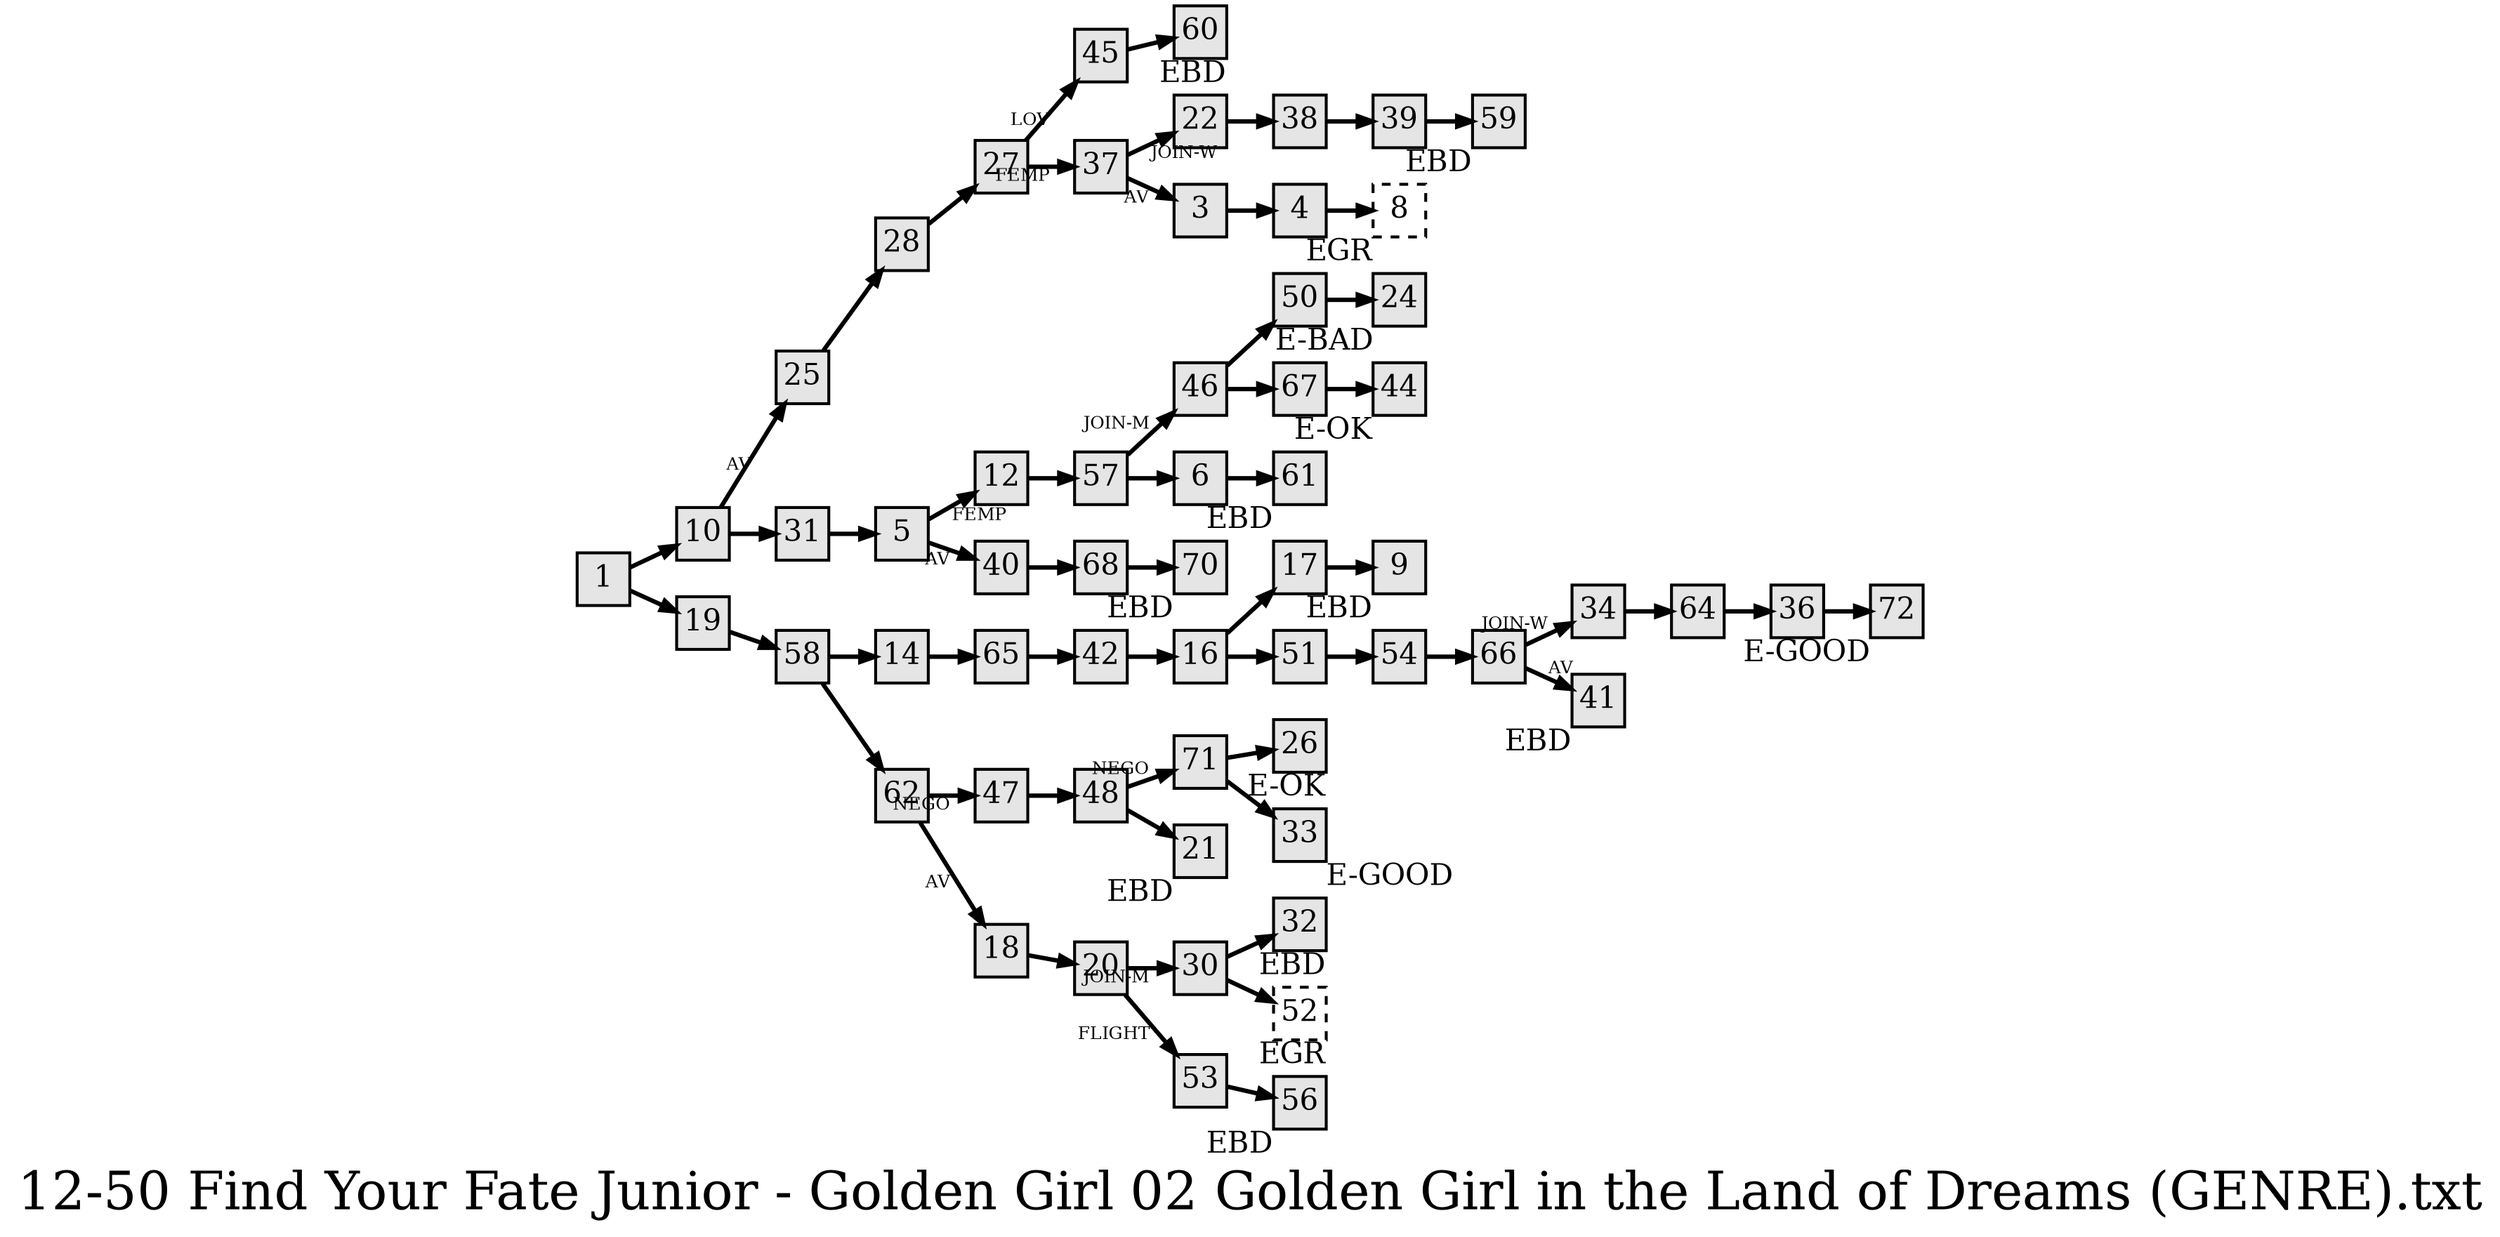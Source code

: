 digraph g{
  graph [ label="12-50 Find Your Fate Junior - Golden Girl 02 Golden Girl in the Land of Dreams (GENRE).txt" rankdir=LR, ordering=out, fontsize=36, nodesep="0.35", ranksep="0.45"];
  node  [shape=rect, penwidth=2, fontsize=20, style=filled, fillcolor=grey90, margin="0,0", labelfloat=true, regular=true, fixedsize=true];
  edge  [labelfloat=true, penwidth=3, fontsize=12];
  
  
  
  
  
  
  
  
  
  
  
  
  
  
  
  
  
  
  
  
  
  
  1 -> 10;
  1 -> 19;
  3 -> 4;
  4 -> 8;
  5 -> 12	[ xlabel="FEMP" ];
  5 -> 40	[ xlabel="AV" ];
  6 -> 61;
  8	[ xlabel="EGR", dir=both, arrowhead=tee, arrowtail=odot, style=dashed ];
  9	[ xlabel="EBD" ];
  10 -> 25	[ xlabel="AV" ];
  10 -> 31;
  12 -> 57;
  14 -> 65;
  16 -> 17;
  16 -> 51;
  17 -> 9;
  18 -> 20;
  19 -> 58;
  20 -> 30	[ xlabel="JOIN-M" ];
  20 -> 53	[ xlabel="FLIGHT" ];
  21	[ xlabel="EBD" ];
  22 -> 38;
  24	[ xlabel="E-BAD" ];
  25 -> 28;
  26	[ xlabel="E-OK" ];
  27 -> 45	[ xlabel="LOV" ];
  27 -> 37	[ xlabel="FEMP" ];
  28 -> 27;
  30 -> 32;
  30 -> 52;
  31 -> 5;
  32	[ xlabel="EBD" ];
  33	[ xlabel="E-GOOD" ];
  34 -> 64;
  36 -> 72;
  37 -> 22	[ xlabel="JOIN-W" ];
  37 -> 3	[ xlabel="AV" ];
  38 -> 39;
  39 -> 59;
  40 -> 68;
  41	[ xlabel="EBD" ];
  42 -> 16;
  44	[ xlabel="E-OK" ];
  45 -> 60;
  46 -> 50;
  46 -> 67;
  47 -> 48;
  48 -> 71	[ xlabel="NEGO" ];
  48 -> 21;
  50 -> 24;
  51 -> 54;
  52	[ xlabel="EGR", dir=both, arrowhead=tee, arrowtail=odot, style=dashed ];
  53 -> 56;
  54 -> 66;
  56	[ xlabel="EBD" ];
  57 -> 46	[ xlabel="JOIN-M" ];
  57 -> 6;
  58 -> 14;
  58 -> 62;
  59	[ xlabel="EBD" ];
  60	[ xlabel="EBD" ];
  61	[ xlabel="EBD" ];
  62 -> 47	[ xlabel="NEGO" ];
  62 -> 18	[ xlabel="AV" ];
  64 -> 36;
  65 -> 42;
  66 -> 34	[ xlabel="JOIN-W" ];
  66 -> 41	[ xlabel="AV" ];
  67 -> 44;
  68 -> 70;
  70	[ xlabel="EBD" ];
  71 -> 26;
  71 -> 33;
  72	[ xlabel="E-GOOD" ];
}

